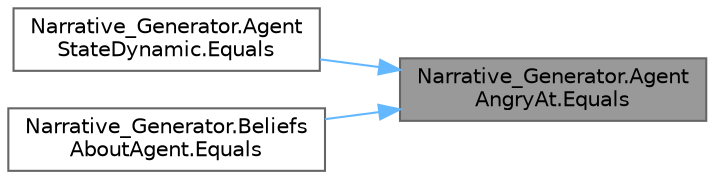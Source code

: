 digraph "Narrative_Generator.AgentAngryAt.Equals"
{
 // LATEX_PDF_SIZE
  bgcolor="transparent";
  edge [fontname=Helvetica,fontsize=10,labelfontname=Helvetica,labelfontsize=10];
  node [fontname=Helvetica,fontsize=10,shape=box,height=0.2,width=0.4];
  rankdir="RL";
  Node1 [label="Narrative_Generator.Agent\lAngryAt.Equals",height=0.2,width=0.4,color="gray40", fillcolor="grey60", style="filled", fontcolor="black",tooltip="Method for comparing two AgentAngryAt instance."];
  Node1 -> Node2 [dir="back",color="steelblue1",style="solid"];
  Node2 [label="Narrative_Generator.Agent\lStateDynamic.Equals",height=0.2,width=0.4,color="grey40", fillcolor="white", style="filled",URL="$class_narrative___generator_1_1_agent_state_dynamic.html#a59fb7a36b2fc079b0b5c96cf707ad7f2",tooltip="Method for comparing two dynamic parts of agent states."];
  Node1 -> Node3 [dir="back",color="steelblue1",style="solid"];
  Node3 [label="Narrative_Generator.Beliefs\lAboutAgent.Equals",height=0.2,width=0.4,color="grey40", fillcolor="white", style="filled",URL="$class_narrative___generator_1_1_beliefs_about_agent.html#a13891afc34468a16591d165f5c33b9d4",tooltip="Method for comparing two BeliefsAboutAgent instance."];
}

